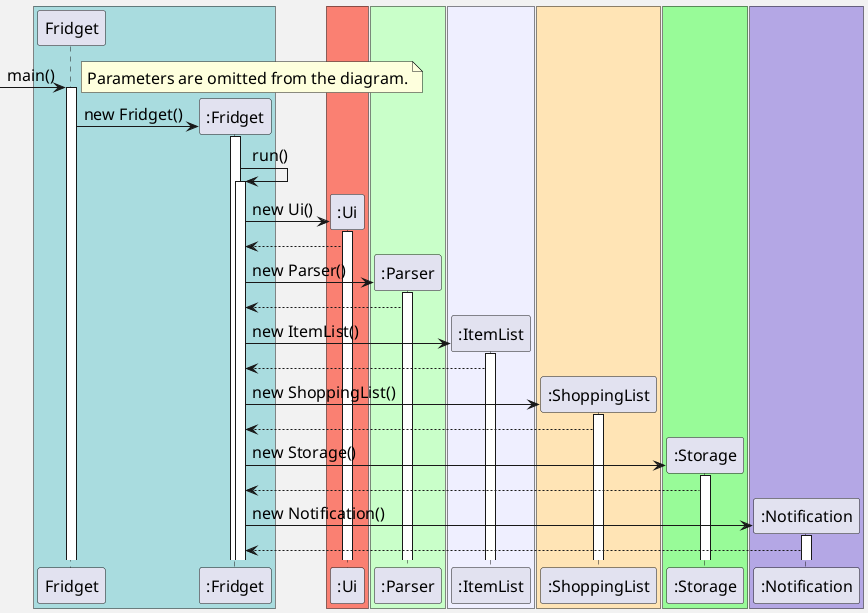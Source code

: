 @startuml
'https://plantuml.com/sequence-diagram
skinparam backgroundColor #f2f2f2
skinparam defaultFontSize 16

box #A9DCDF
Participant "Fridget" as FridgetClass
Participant ":Fridget" as Fridget
end box

box #Salmon
Participant ":Ui" as Ui
end box

box #Technology
Participant ":Parser" as Parser
end box

box #Motivation
Participant ":ItemList" as ItemList
end box

box #Moccasin
Participant ":ShoppingList" as ShoppingList
end box

box #PaleGreen
Participant ":Storage" as Storage
end box


box #B4A7E5
Participant ":Notification" as Notification
end box

-> FridgetClass: main()
activate FridgetClass

note top
Parameters are omitted from the diagram.
end note

create Fridget
FridgetClass -> Fridget: new Fridget()
activate Fridget

Fridget -> Fridget: run()
activate Fridget

create Ui
Fridget -> Ui: new Ui()
activate Ui
Fridget <-- Ui

create Parser
Fridget -> Parser: new Parser()
activate Parser
Fridget <-- Parser

create ItemList
Fridget -> ItemList: new ItemList()
activate ItemList
Fridget <-- ItemList

create ShoppingList
Fridget -> ShoppingList: new ShoppingList()
activate ShoppingList
Fridget <-- ShoppingList

create Storage
Fridget -> Storage: new Storage()
activate Storage
Fridget <-- Storage

create Notification
Fridget -> Notification: new Notification()
activate Notification
Fridget <-- Notification

@enduml